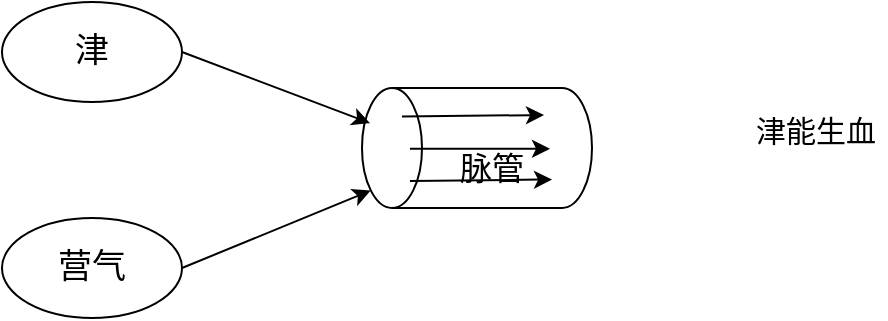 <mxfile version="22.1.12" type="github">
  <diagram name="第 1 页" id="kXdqpukRPmYXxGtKRsjE">
    <mxGraphModel dx="1050" dy="557" grid="1" gridSize="10" guides="1" tooltips="1" connect="1" arrows="1" fold="1" page="1" pageScale="1" pageWidth="827" pageHeight="1169" math="0" shadow="0">
      <root>
        <mxCell id="0" />
        <mxCell id="1" parent="0" />
        <mxCell id="PWUjFL_8KTTZmlBbb4qg-1" value="津" style="ellipse;whiteSpace=wrap;html=1;fontSize=17;" vertex="1" parent="1">
          <mxGeometry x="194" y="42" width="90" height="50" as="geometry" />
        </mxCell>
        <mxCell id="PWUjFL_8KTTZmlBbb4qg-2" value="" style="shape=cylinder3;whiteSpace=wrap;html=1;boundedLbl=1;backgroundOutline=1;size=15;rotation=-90;" vertex="1" parent="1">
          <mxGeometry x="401.5" y="57.5" width="60" height="115" as="geometry" />
        </mxCell>
        <mxCell id="PWUjFL_8KTTZmlBbb4qg-3" value="" style="endArrow=classic;html=1;rounded=0;entryX=0.707;entryY=0.035;entryDx=0;entryDy=0;entryPerimeter=0;exitX=1;exitY=0.5;exitDx=0;exitDy=0;" edge="1" parent="1" source="PWUjFL_8KTTZmlBbb4qg-1" target="PWUjFL_8KTTZmlBbb4qg-2">
          <mxGeometry width="50" height="50" relative="1" as="geometry">
            <mxPoint x="284" y="120" as="sourcePoint" />
            <mxPoint x="334" y="70" as="targetPoint" />
          </mxGeometry>
        </mxCell>
        <mxCell id="PWUjFL_8KTTZmlBbb4qg-8" value="" style="group" vertex="1" connectable="0" parent="1">
          <mxGeometry x="394" y="98.5" width="75" height="33" as="geometry" />
        </mxCell>
        <mxCell id="PWUjFL_8KTTZmlBbb4qg-4" value="" style="endArrow=classic;html=1;rounded=0;" edge="1" parent="PWUjFL_8KTTZmlBbb4qg-8">
          <mxGeometry width="50" height="50" relative="1" as="geometry">
            <mxPoint y="0.767" as="sourcePoint" />
            <mxPoint x="71" as="targetPoint" />
          </mxGeometry>
        </mxCell>
        <mxCell id="PWUjFL_8KTTZmlBbb4qg-5" value="" style="endArrow=classic;html=1;rounded=0;" edge="1" parent="PWUjFL_8KTTZmlBbb4qg-8">
          <mxGeometry width="50" height="50" relative="1" as="geometry">
            <mxPoint x="4" y="16.884" as="sourcePoint" />
            <mxPoint x="74" y="16.884" as="targetPoint" />
          </mxGeometry>
        </mxCell>
        <mxCell id="PWUjFL_8KTTZmlBbb4qg-6" value="" style="endArrow=classic;html=1;rounded=0;" edge="1" parent="PWUjFL_8KTTZmlBbb4qg-8">
          <mxGeometry width="50" height="50" relative="1" as="geometry">
            <mxPoint x="4" y="33" as="sourcePoint" />
            <mxPoint x="75" y="32.233" as="targetPoint" />
          </mxGeometry>
        </mxCell>
        <mxCell id="PWUjFL_8KTTZmlBbb4qg-9" value="脉管" style="text;html=1;strokeColor=none;fillColor=none;align=center;verticalAlign=middle;whiteSpace=wrap;rounded=0;fontSize=16;" vertex="1" parent="1">
          <mxGeometry x="409" y="110" width="60" height="30" as="geometry" />
        </mxCell>
        <mxCell id="PWUjFL_8KTTZmlBbb4qg-10" value="营气" style="ellipse;whiteSpace=wrap;html=1;fontSize=17;" vertex="1" parent="1">
          <mxGeometry x="194" y="150" width="90" height="50" as="geometry" />
        </mxCell>
        <mxCell id="PWUjFL_8KTTZmlBbb4qg-11" value="" style="endArrow=classic;html=1;rounded=0;entryX=0.145;entryY=0;entryDx=0;entryDy=4.35;entryPerimeter=0;exitX=1;exitY=0.5;exitDx=0;exitDy=0;" edge="1" parent="1" source="PWUjFL_8KTTZmlBbb4qg-10" target="PWUjFL_8KTTZmlBbb4qg-2">
          <mxGeometry width="50" height="50" relative="1" as="geometry">
            <mxPoint x="284" y="180" as="sourcePoint" />
            <mxPoint x="334" y="130" as="targetPoint" />
          </mxGeometry>
        </mxCell>
        <mxCell id="PWUjFL_8KTTZmlBbb4qg-14" value="津能生血" style="text;html=1;strokeColor=none;fillColor=none;align=center;verticalAlign=middle;whiteSpace=wrap;rounded=0;fontSize=15;" vertex="1" parent="1">
          <mxGeometry x="566" y="92" width="70" height="28" as="geometry" />
        </mxCell>
      </root>
    </mxGraphModel>
  </diagram>
</mxfile>
